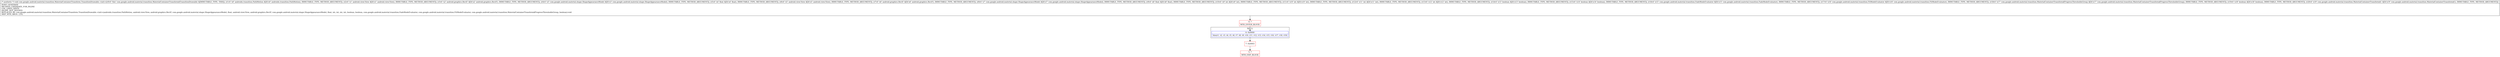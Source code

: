 digraph "CFG forcom.google.android.material.transition.MaterialContainerTransform.TransitionDrawable.\<init\>(Landroidx\/transition\/PathMotion;Landroid\/view\/View;Landroid\/graphics\/RectF;Lcom\/google\/android\/material\/shape\/ShapeAppearanceModel;FLandroid\/view\/View;Landroid\/graphics\/RectF;Lcom\/google\/android\/material\/shape\/ShapeAppearanceModel;FIIIIZZLcom\/google\/android\/material\/transition\/FadeModeEvaluator;Lcom\/google\/android\/material\/transition\/FitModeEvaluator;Lcom\/google\/android\/material\/transition\/MaterialContainerTransform$ProgressThresholdsGroup;ZLcom\/google\/android\/material\/transition\/MaterialContainerTransform$1;)V" {
subgraph cluster_Region_1671217381 {
label = "R(1:1)";
node [shape=record,color=blue];
Node_6 [shape=record,label="{6\:\ 0x0000|this(r1, r2, r3, r4, r5, r6, r7, r8, r9, r10, r11, r12, r13, r14, r15, r16, r17, r18, r19)\l}"];
}
Node_4 [shape=record,color=red,label="{4\:\ ?|MTH_ENTER_BLOCK\l}"];
Node_7 [shape=record,color=red,label="{7\:\ 0x0003}"];
Node_5 [shape=record,color=red,label="{5\:\ ?|MTH_EXIT_BLOCK\l}"];
MethodNode[shape=record,label="{\/* synthetic *\/ void com.google.android.material.transition.MaterialContainerTransform.TransitionDrawable.\<init\>((r0v0 'this' com.google.android.material.transition.MaterialContainerTransform$TransitionDrawable A[IMMUTABLE_TYPE, THIS]), (r1v0 'x0' androidx.transition.PathMotion A[D('x0' androidx.transition.PathMotion), IMMUTABLE_TYPE, METHOD_ARGUMENT]), (r2v0 'x1' android.view.View A[D('x1' android.view.View), IMMUTABLE_TYPE, METHOD_ARGUMENT]), (r3v0 'x2' android.graphics.RectF A[D('x2' android.graphics.RectF), IMMUTABLE_TYPE, METHOD_ARGUMENT]), (r4v0 'x3' com.google.android.material.shape.ShapeAppearanceModel A[D('x3' com.google.android.material.shape.ShapeAppearanceModel), IMMUTABLE_TYPE, METHOD_ARGUMENT]), (r5v0 'x4' float A[D('x4' float), IMMUTABLE_TYPE, METHOD_ARGUMENT]), (r6v0 'x5' android.view.View A[D('x5' android.view.View), IMMUTABLE_TYPE, METHOD_ARGUMENT]), (r7v0 'x6' android.graphics.RectF A[D('x6' android.graphics.RectF), IMMUTABLE_TYPE, METHOD_ARGUMENT]), (r8v0 'x7' com.google.android.material.shape.ShapeAppearanceModel A[D('x7' com.google.android.material.shape.ShapeAppearanceModel), IMMUTABLE_TYPE, METHOD_ARGUMENT]), (r9v0 'x8' float A[D('x8' float), IMMUTABLE_TYPE, METHOD_ARGUMENT]), (r10v0 'x9' int A[D('x9' int), IMMUTABLE_TYPE, METHOD_ARGUMENT]), (r11v0 'x10' int A[D('x10' int), IMMUTABLE_TYPE, METHOD_ARGUMENT]), (r12v0 'x11' int A[D('x11' int), IMMUTABLE_TYPE, METHOD_ARGUMENT]), (r13v0 'x12' int A[D('x12' int), IMMUTABLE_TYPE, METHOD_ARGUMENT]), (r14v0 'x13' boolean A[D('x13' boolean), IMMUTABLE_TYPE, METHOD_ARGUMENT]), (r15v0 'x14' boolean A[D('x14' boolean), IMMUTABLE_TYPE, METHOD_ARGUMENT]), (r16v0 'x15' com.google.android.material.transition.FadeModeEvaluator A[D('x15' com.google.android.material.transition.FadeModeEvaluator), IMMUTABLE_TYPE, METHOD_ARGUMENT]), (r17v0 'x16' com.google.android.material.transition.FitModeEvaluator A[D('x16' com.google.android.material.transition.FitModeEvaluator), IMMUTABLE_TYPE, METHOD_ARGUMENT]), (r18v0 'x17' com.google.android.material.transition.MaterialContainerTransform$ProgressThresholdsGroup A[D('x17' com.google.android.material.transition.MaterialContainerTransform$ProgressThresholdsGroup), IMMUTABLE_TYPE, METHOD_ARGUMENT]), (r19v0 'x18' boolean A[D('x18' boolean), IMMUTABLE_TYPE, METHOD_ARGUMENT]), (r20v0 'x19' com.google.android.material.transition.MaterialContainerTransform$1 A[D('x19' com.google.android.material.transition.MaterialContainerTransform$1), IMMUTABLE_TYPE, METHOD_ARGUMENT]))  | DONT_GENERATE\lMETHOD_CANDIDATE_FOR_INLINE\lUSE_LINES_HINTS\lINLINE_NOT_NEEDED\lREPLACED_BY: com.google.android.material.transition.MaterialContainerTransform.TransitionDrawable.\<init\>(androidx.transition.PathMotion, android.view.View, android.graphics.RectF, com.google.android.material.shape.ShapeAppearanceModel, float, android.view.View, android.graphics.RectF, com.google.android.material.shape.ShapeAppearanceModel, float, int, int, int, int, boolean, boolean, com.google.android.material.transition.FadeModeEvaluator, com.google.android.material.transition.FitModeEvaluator, com.google.android.material.transition.MaterialContainerTransform$ProgressThresholdsGroup, boolean):void\lSKIP_MTH_ARGS: \{19\}\l}"];
MethodNode -> Node_4;Node_6 -> Node_7;
Node_4 -> Node_6;
Node_7 -> Node_5;
}

